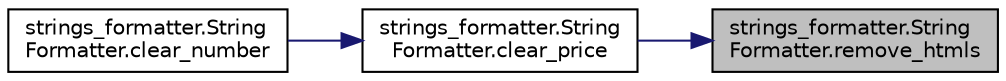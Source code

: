 digraph "strings_formatter.StringFormatter.remove_htmls"
{
 // LATEX_PDF_SIZE
  edge [fontname="Helvetica",fontsize="10",labelfontname="Helvetica",labelfontsize="10"];
  node [fontname="Helvetica",fontsize="10",shape=record];
  rankdir="RL";
  Node1 [label="strings_formatter.String\lFormatter.remove_htmls",height=0.2,width=0.4,color="black", fillcolor="grey75", style="filled", fontcolor="black",tooltip=" "];
  Node1 -> Node2 [dir="back",color="midnightblue",fontsize="10",style="solid",fontname="Helvetica"];
  Node2 [label="strings_formatter.String\lFormatter.clear_price",height=0.2,width=0.4,color="black", fillcolor="white", style="filled",URL="$da/dd1/classstrings__formatter_1_1_string_formatter_a30ff79264833631676fc4b25e796700e.html#a30ff79264833631676fc4b25e796700e",tooltip=" "];
  Node2 -> Node3 [dir="back",color="midnightblue",fontsize="10",style="solid",fontname="Helvetica"];
  Node3 [label="strings_formatter.String\lFormatter.clear_number",height=0.2,width=0.4,color="black", fillcolor="white", style="filled",URL="$da/dd1/classstrings__formatter_1_1_string_formatter_a0119427048326f84ede5a4b63c9bd354.html#a0119427048326f84ede5a4b63c9bd354",tooltip=" "];
}
